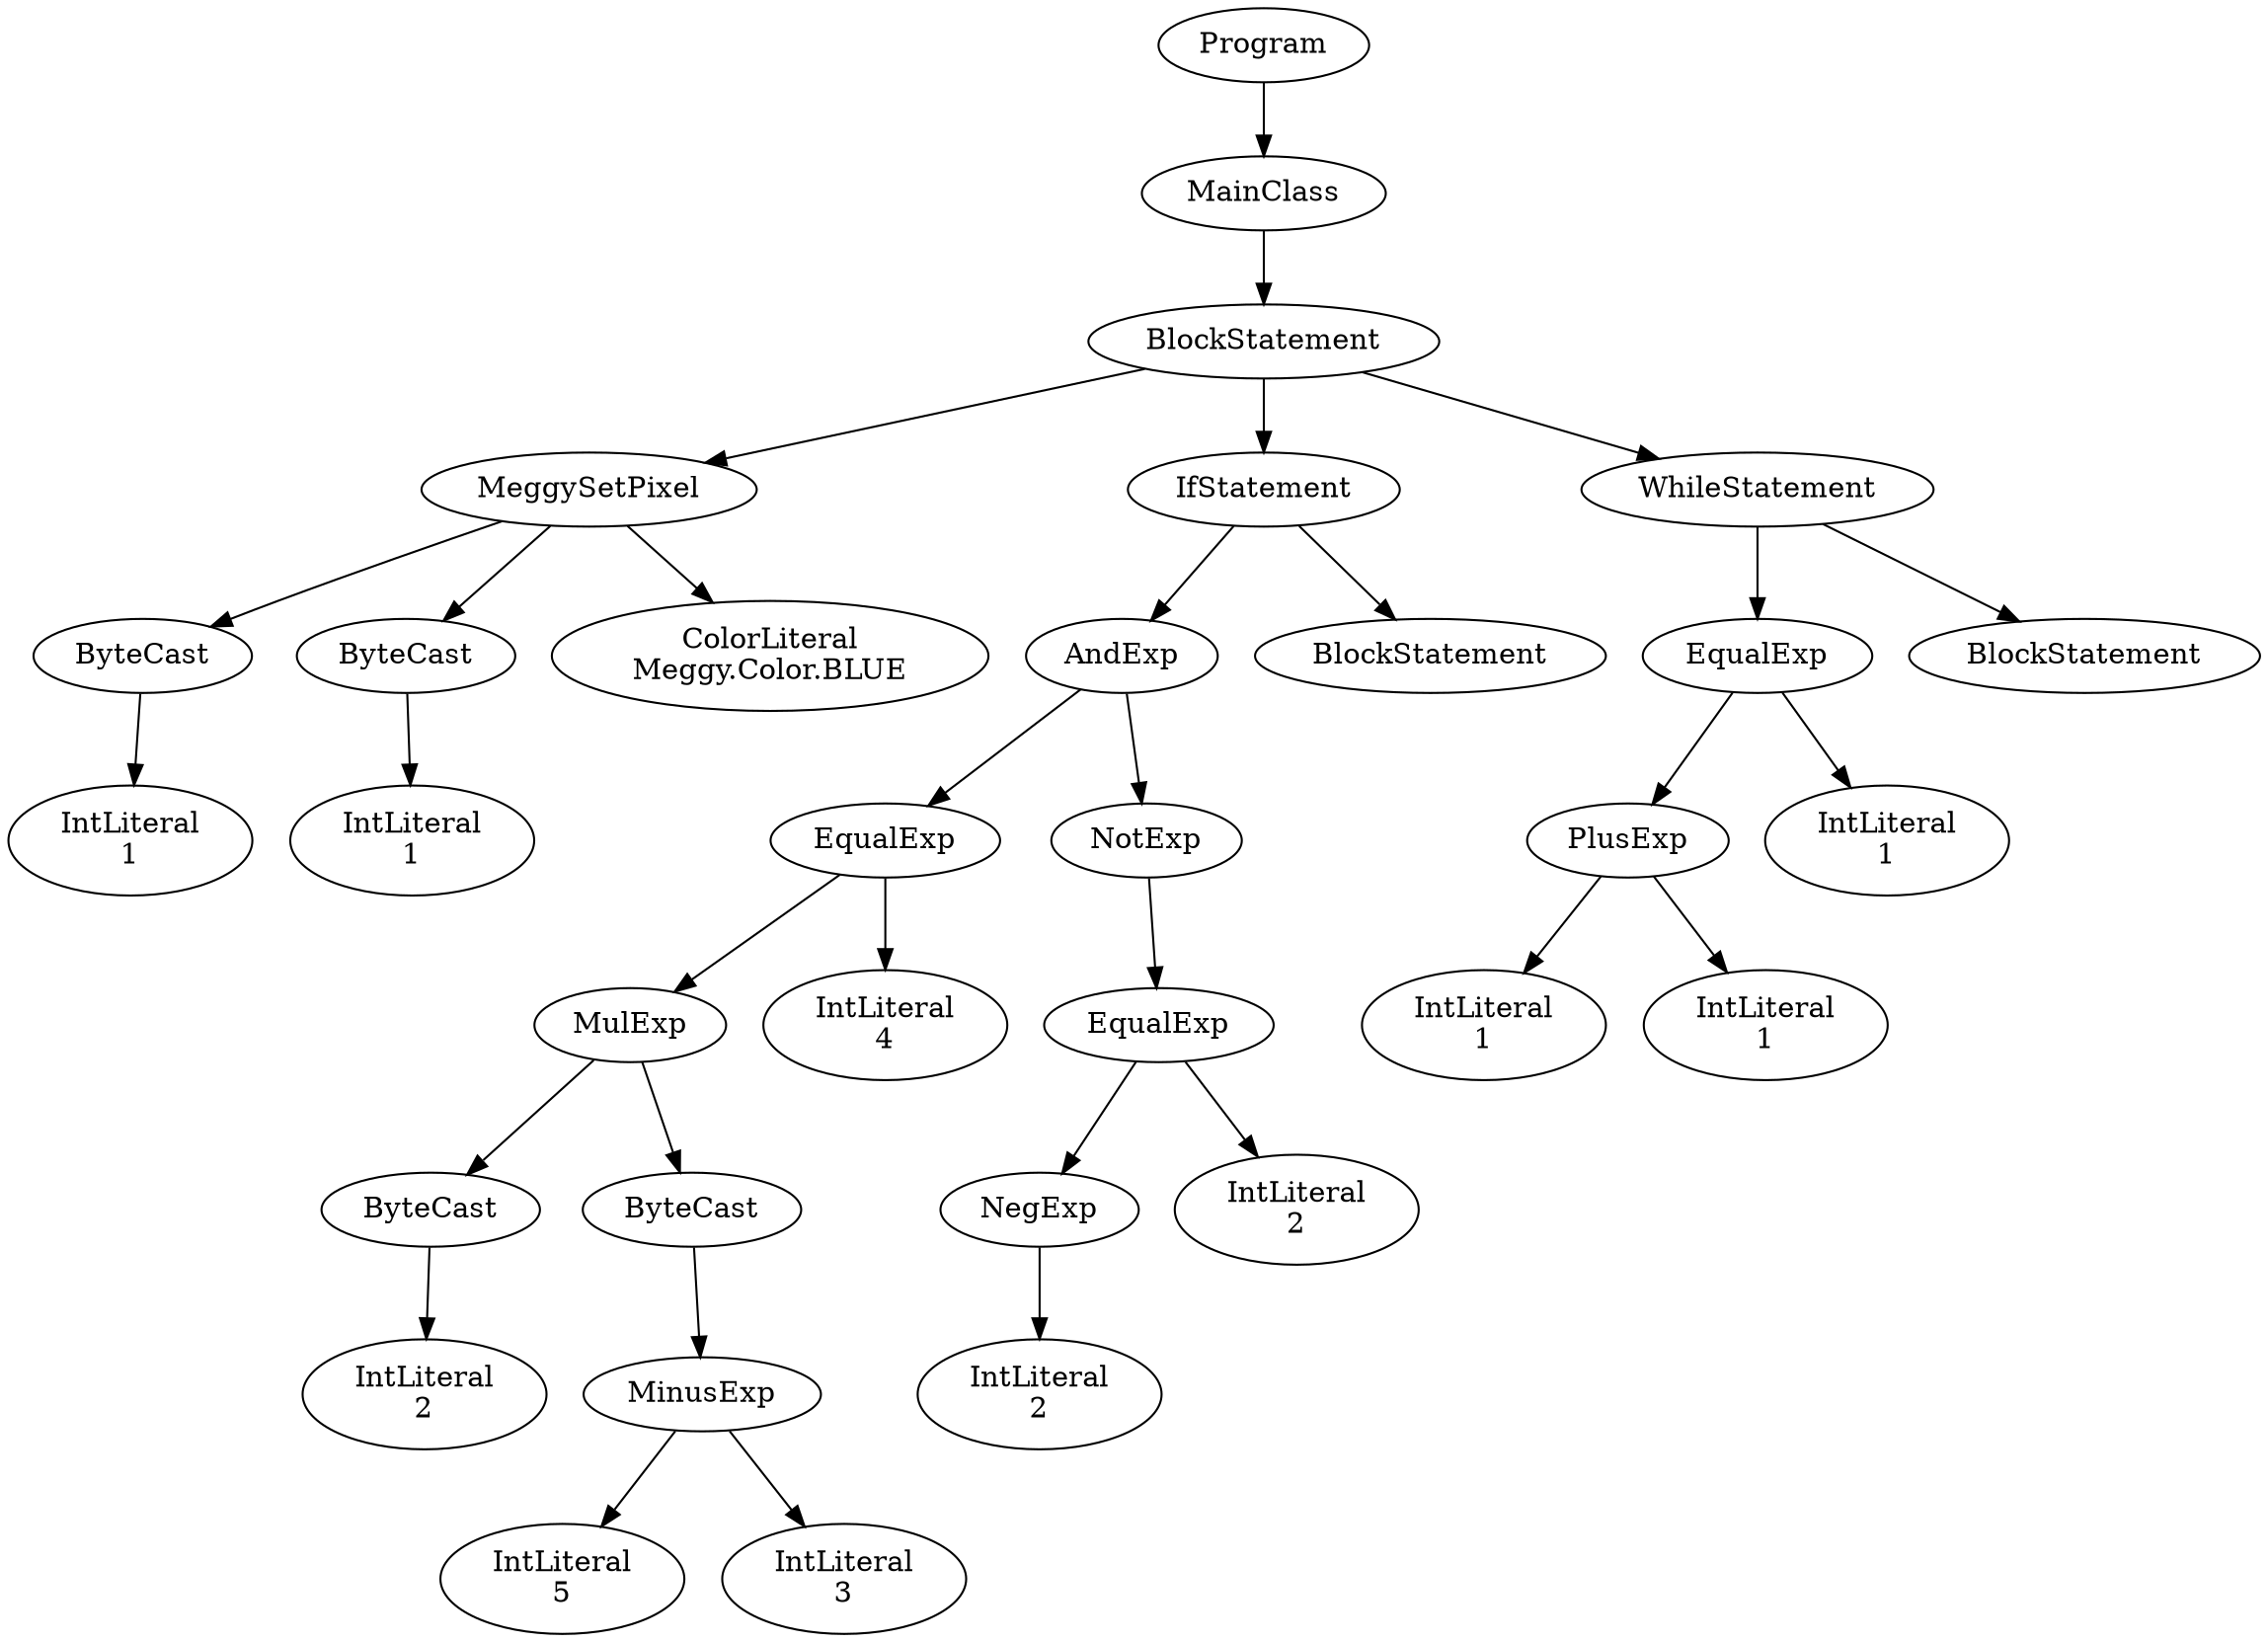 digraph ASTGraph {
0 [ label="Program" ];
1 [ label="MainClass" ];
0 -> 1
2 [ label="BlockStatement" ];
1 -> 2
3 [ label="MeggySetPixel" ];
2 -> 3
4 [ label="ByteCast" ];
3 -> 4
5 [ label="IntLiteral\n1" ];
4 -> 5
6 [ label="ByteCast" ];
3 -> 6
7 [ label="IntLiteral\n1" ];
6 -> 7
8 [ label="ColorLiteral\nMeggy.Color.BLUE" ];
3 -> 8
9 [ label="IfStatement" ];
2 -> 9
10 [ label="AndExp" ];
9 -> 10
11 [ label="EqualExp" ];
10 -> 11
12 [ label="MulExp" ];
11 -> 12
13 [ label="ByteCast" ];
12 -> 13
14 [ label="IntLiteral\n2" ];
13 -> 14
15 [ label="ByteCast" ];
12 -> 15
16 [ label="MinusExp" ];
15 -> 16
17 [ label="IntLiteral\n5" ];
16 -> 17
18 [ label="IntLiteral\n3" ];
16 -> 18
19 [ label="IntLiteral\n4" ];
11 -> 19
20 [ label="NotExp" ];
10 -> 20
21 [ label="EqualExp" ];
20 -> 21
22 [ label="NegExp" ];
21 -> 22
23 [ label="IntLiteral\n2" ];
22 -> 23
24 [ label="IntLiteral\n2" ];
21 -> 24
25 [ label="BlockStatement" ];
9 -> 25
26 [ label="WhileStatement" ];
2 -> 26
27 [ label="EqualExp" ];
26 -> 27
28 [ label="PlusExp" ];
27 -> 28
29 [ label="IntLiteral\n1" ];
28 -> 29
30 [ label="IntLiteral\n1" ];
28 -> 30
31 [ label="IntLiteral\n1" ];
27 -> 31
32 [ label="BlockStatement" ];
26 -> 32
}
